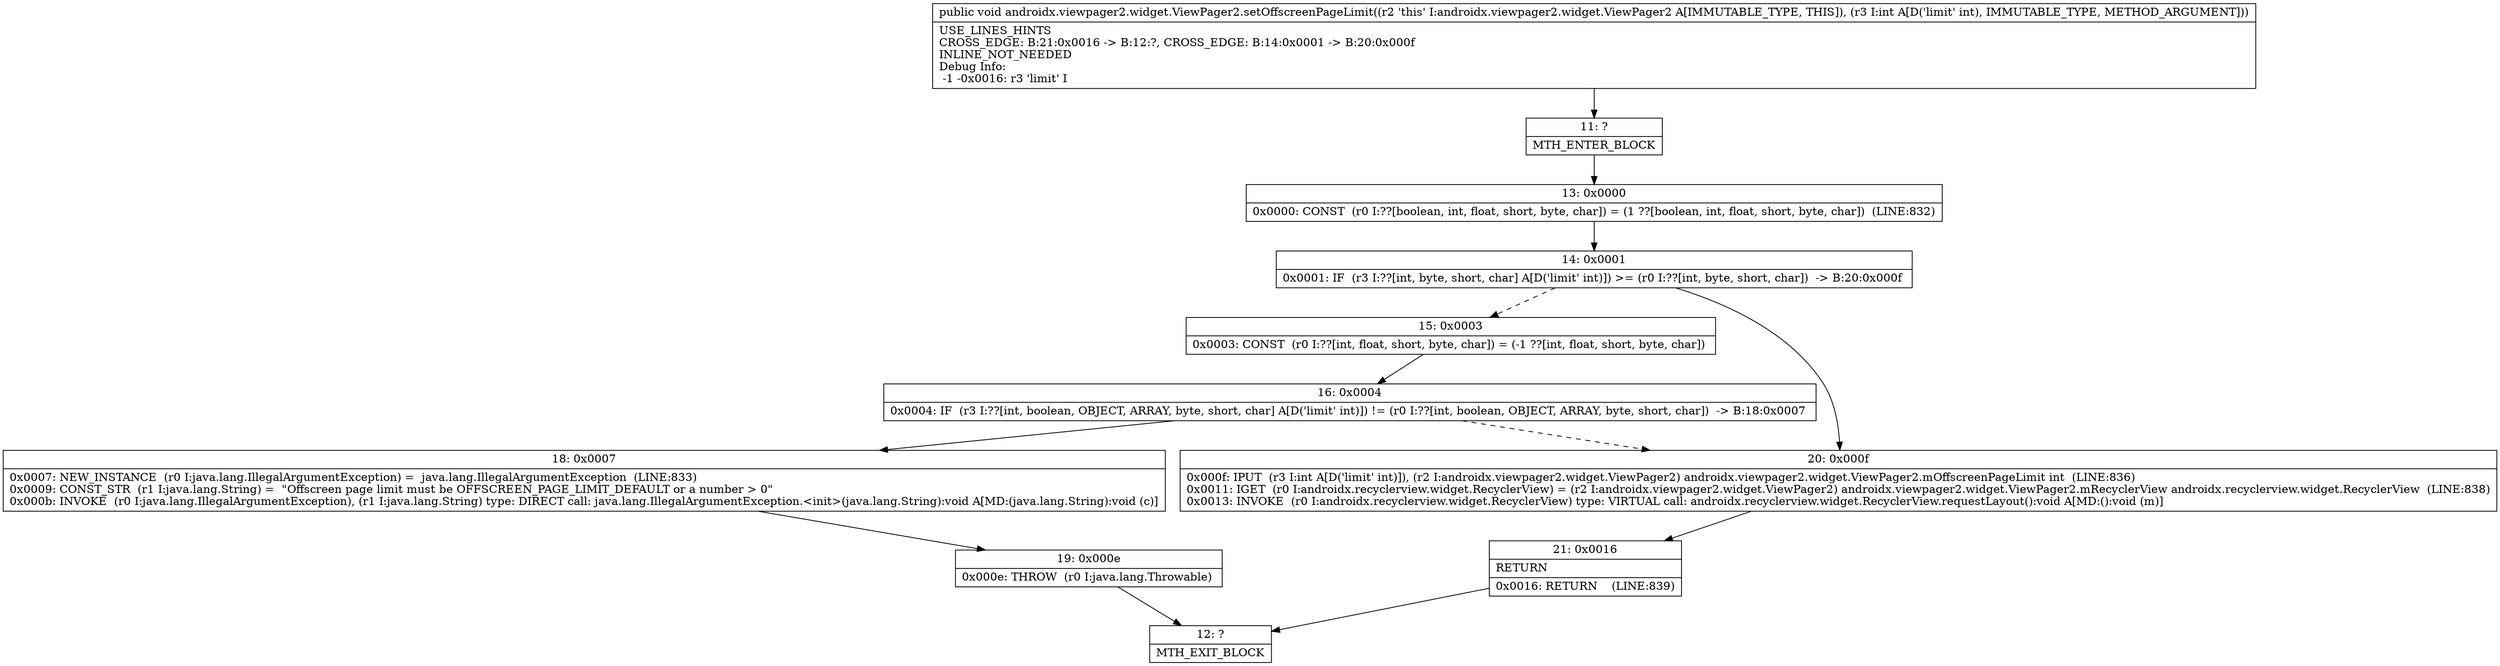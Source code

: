 digraph "CFG forandroidx.viewpager2.widget.ViewPager2.setOffscreenPageLimit(I)V" {
Node_11 [shape=record,label="{11\:\ ?|MTH_ENTER_BLOCK\l}"];
Node_13 [shape=record,label="{13\:\ 0x0000|0x0000: CONST  (r0 I:??[boolean, int, float, short, byte, char]) = (1 ??[boolean, int, float, short, byte, char])  (LINE:832)\l}"];
Node_14 [shape=record,label="{14\:\ 0x0001|0x0001: IF  (r3 I:??[int, byte, short, char] A[D('limit' int)]) \>= (r0 I:??[int, byte, short, char])  \-\> B:20:0x000f \l}"];
Node_15 [shape=record,label="{15\:\ 0x0003|0x0003: CONST  (r0 I:??[int, float, short, byte, char]) = (\-1 ??[int, float, short, byte, char]) \l}"];
Node_16 [shape=record,label="{16\:\ 0x0004|0x0004: IF  (r3 I:??[int, boolean, OBJECT, ARRAY, byte, short, char] A[D('limit' int)]) != (r0 I:??[int, boolean, OBJECT, ARRAY, byte, short, char])  \-\> B:18:0x0007 \l}"];
Node_18 [shape=record,label="{18\:\ 0x0007|0x0007: NEW_INSTANCE  (r0 I:java.lang.IllegalArgumentException) =  java.lang.IllegalArgumentException  (LINE:833)\l0x0009: CONST_STR  (r1 I:java.lang.String) =  \"Offscreen page limit must be OFFSCREEN_PAGE_LIMIT_DEFAULT or a number \> 0\" \l0x000b: INVOKE  (r0 I:java.lang.IllegalArgumentException), (r1 I:java.lang.String) type: DIRECT call: java.lang.IllegalArgumentException.\<init\>(java.lang.String):void A[MD:(java.lang.String):void (c)]\l}"];
Node_19 [shape=record,label="{19\:\ 0x000e|0x000e: THROW  (r0 I:java.lang.Throwable) \l}"];
Node_12 [shape=record,label="{12\:\ ?|MTH_EXIT_BLOCK\l}"];
Node_20 [shape=record,label="{20\:\ 0x000f|0x000f: IPUT  (r3 I:int A[D('limit' int)]), (r2 I:androidx.viewpager2.widget.ViewPager2) androidx.viewpager2.widget.ViewPager2.mOffscreenPageLimit int  (LINE:836)\l0x0011: IGET  (r0 I:androidx.recyclerview.widget.RecyclerView) = (r2 I:androidx.viewpager2.widget.ViewPager2) androidx.viewpager2.widget.ViewPager2.mRecyclerView androidx.recyclerview.widget.RecyclerView  (LINE:838)\l0x0013: INVOKE  (r0 I:androidx.recyclerview.widget.RecyclerView) type: VIRTUAL call: androidx.recyclerview.widget.RecyclerView.requestLayout():void A[MD:():void (m)]\l}"];
Node_21 [shape=record,label="{21\:\ 0x0016|RETURN\l|0x0016: RETURN    (LINE:839)\l}"];
MethodNode[shape=record,label="{public void androidx.viewpager2.widget.ViewPager2.setOffscreenPageLimit((r2 'this' I:androidx.viewpager2.widget.ViewPager2 A[IMMUTABLE_TYPE, THIS]), (r3 I:int A[D('limit' int), IMMUTABLE_TYPE, METHOD_ARGUMENT]))  | USE_LINES_HINTS\lCROSS_EDGE: B:21:0x0016 \-\> B:12:?, CROSS_EDGE: B:14:0x0001 \-\> B:20:0x000f\lINLINE_NOT_NEEDED\lDebug Info:\l  \-1 \-0x0016: r3 'limit' I\l}"];
MethodNode -> Node_11;Node_11 -> Node_13;
Node_13 -> Node_14;
Node_14 -> Node_15[style=dashed];
Node_14 -> Node_20;
Node_15 -> Node_16;
Node_16 -> Node_18;
Node_16 -> Node_20[style=dashed];
Node_18 -> Node_19;
Node_19 -> Node_12;
Node_20 -> Node_21;
Node_21 -> Node_12;
}

